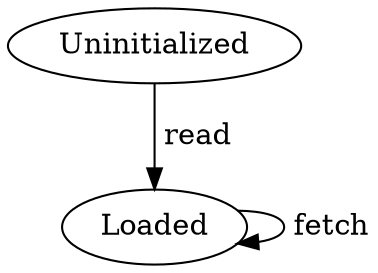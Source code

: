 digraph {
  rankdir=TB

  Uninitialized -> Loaded [label=" read"]
  Loaded -> Loaded [label=" fetch"]
}